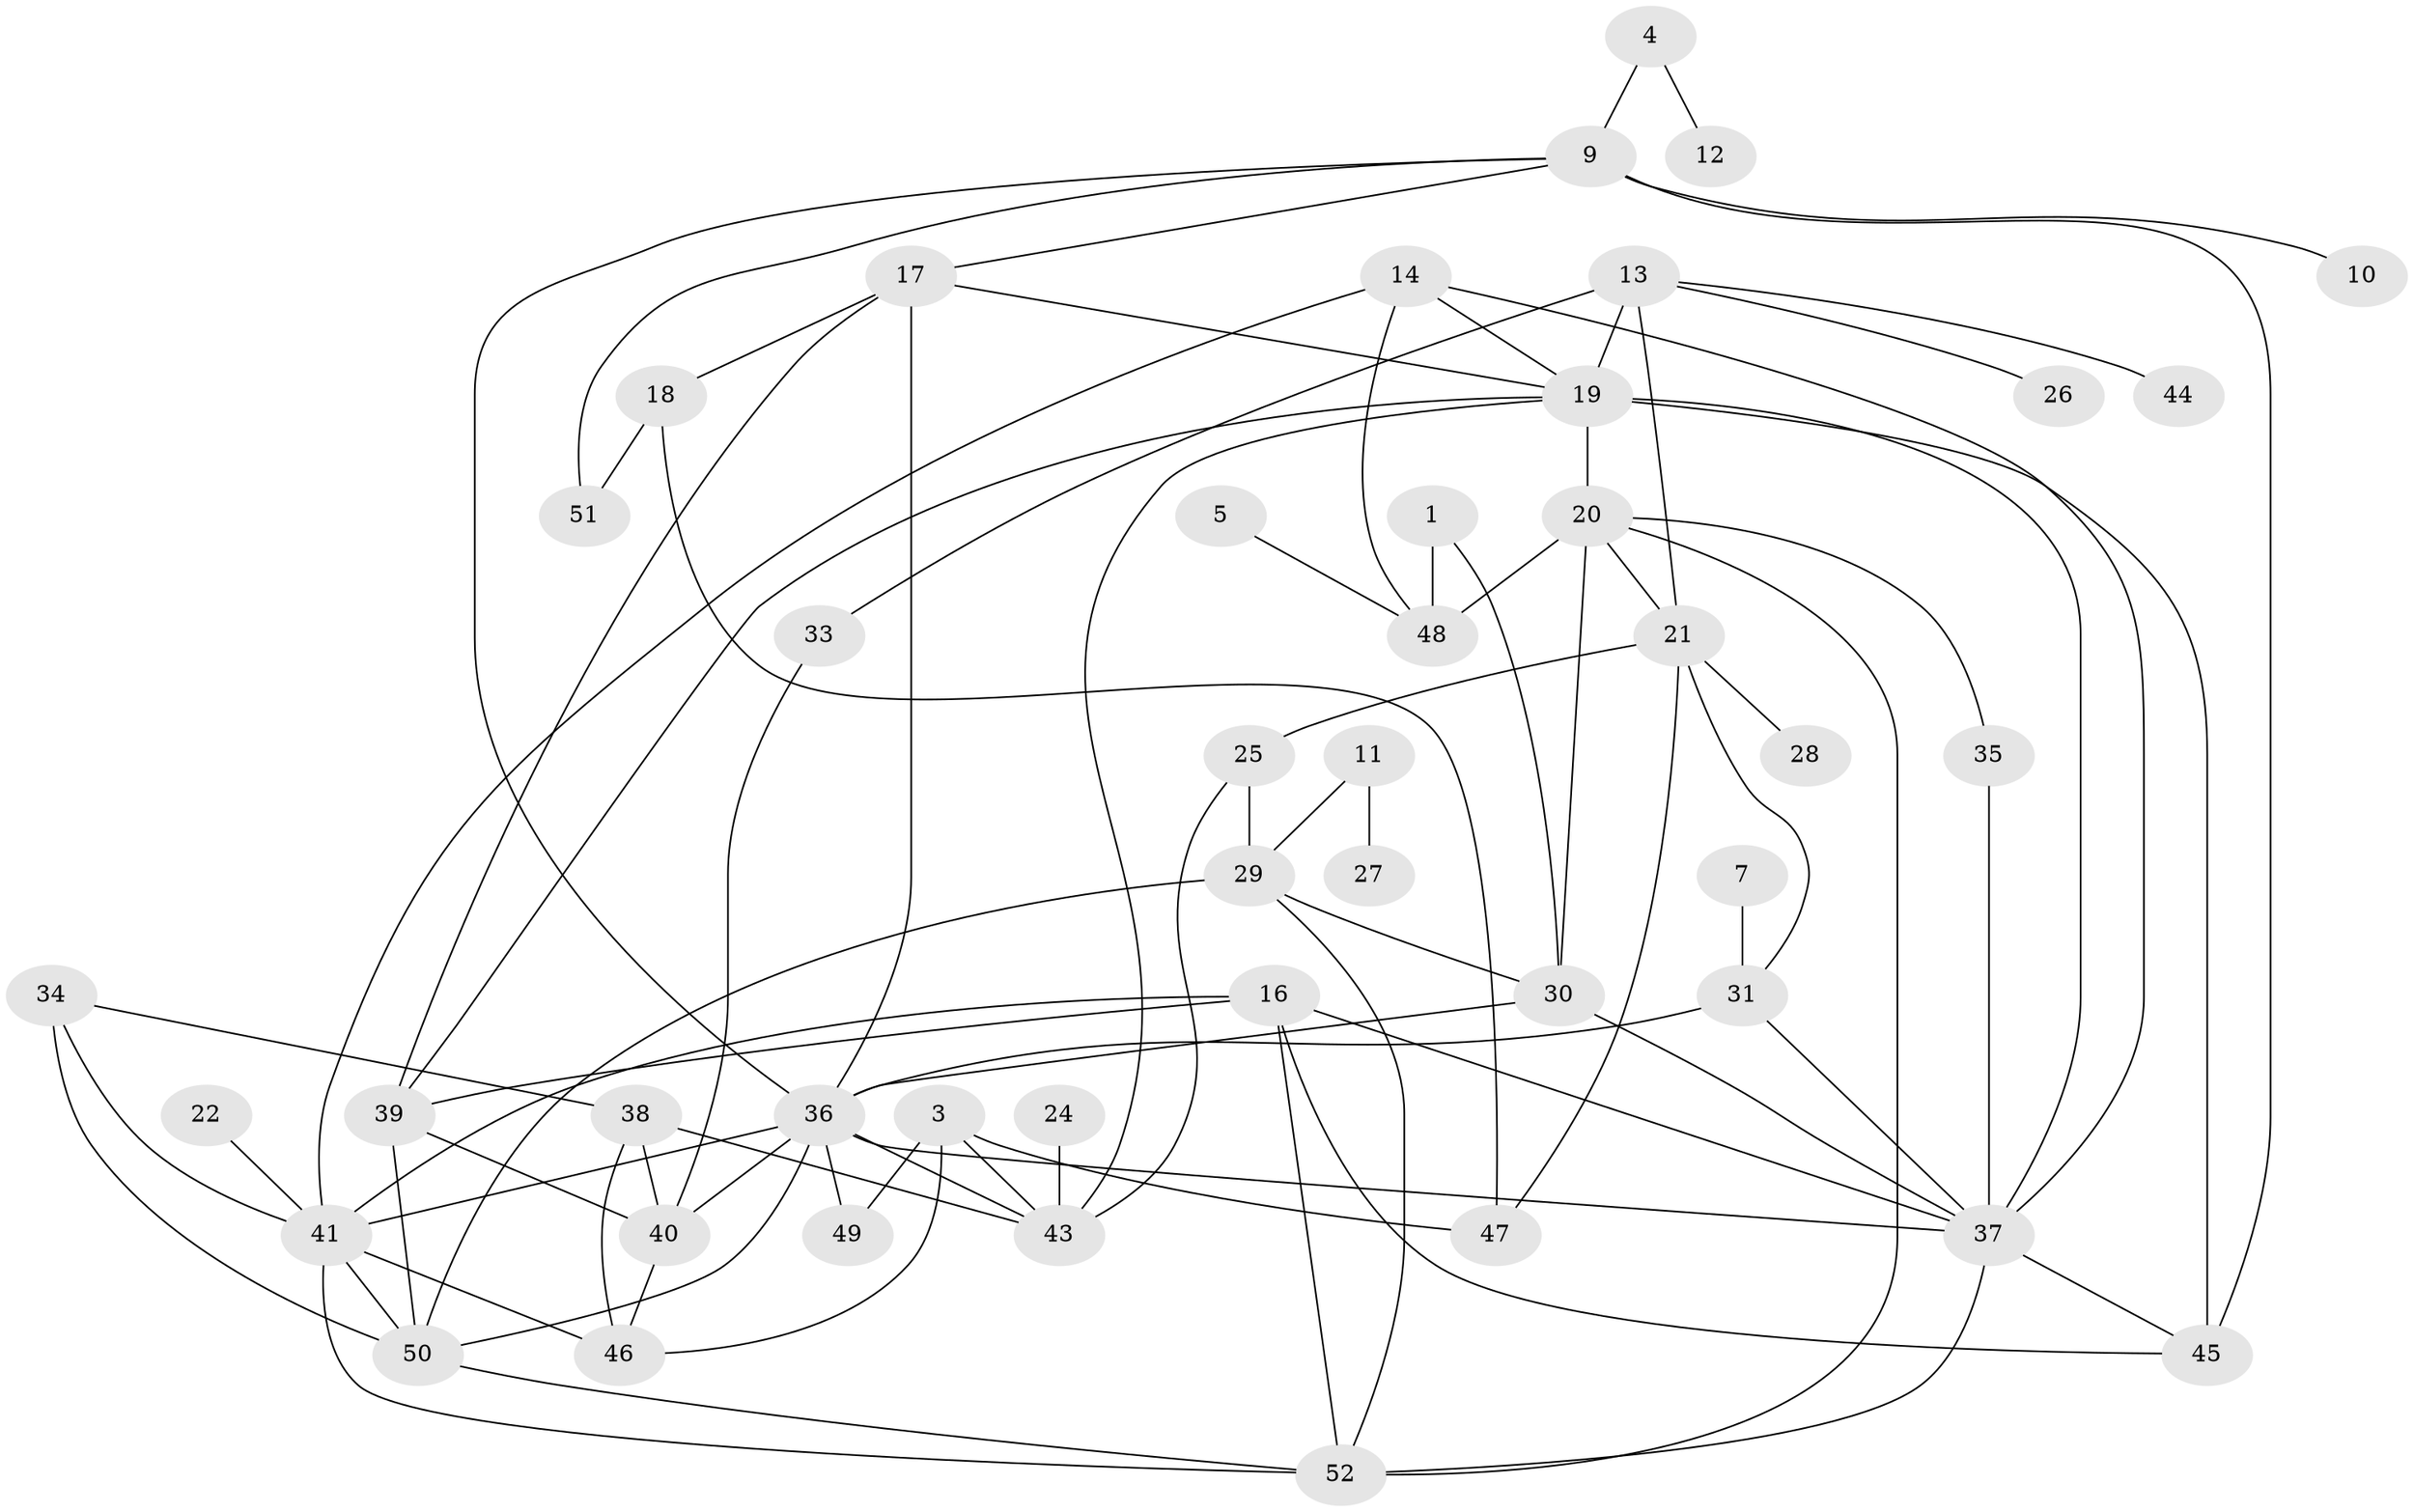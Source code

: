 // original degree distribution, {6: 0.05825242718446602, 3: 0.18446601941747573, 5: 0.11650485436893204, 2: 0.27184466019417475, 4: 0.18446601941747573, 0: 0.06796116504854369, 1: 0.08737864077669903, 8: 0.009708737864077669, 7: 0.019417475728155338}
// Generated by graph-tools (version 1.1) at 2025/00/03/09/25 03:00:48]
// undirected, 45 vertices, 85 edges
graph export_dot {
graph [start="1"]
  node [color=gray90,style=filled];
  1;
  3;
  4;
  5;
  7;
  9;
  10;
  11;
  12;
  13;
  14;
  16;
  17;
  18;
  19;
  20;
  21;
  22;
  24;
  25;
  26;
  27;
  28;
  29;
  30;
  31;
  33;
  34;
  35;
  36;
  37;
  38;
  39;
  40;
  41;
  43;
  44;
  45;
  46;
  47;
  48;
  49;
  50;
  51;
  52;
  1 -- 30 [weight=1.0];
  1 -- 48 [weight=2.0];
  3 -- 43 [weight=1.0];
  3 -- 46 [weight=1.0];
  3 -- 47 [weight=1.0];
  3 -- 49 [weight=1.0];
  4 -- 9 [weight=1.0];
  4 -- 12 [weight=1.0];
  5 -- 48 [weight=1.0];
  7 -- 31 [weight=1.0];
  9 -- 10 [weight=1.0];
  9 -- 17 [weight=1.0];
  9 -- 36 [weight=1.0];
  9 -- 45 [weight=2.0];
  9 -- 51 [weight=1.0];
  11 -- 27 [weight=1.0];
  11 -- 29 [weight=1.0];
  13 -- 19 [weight=2.0];
  13 -- 21 [weight=1.0];
  13 -- 26 [weight=1.0];
  13 -- 33 [weight=1.0];
  13 -- 44 [weight=1.0];
  14 -- 19 [weight=1.0];
  14 -- 37 [weight=1.0];
  14 -- 41 [weight=1.0];
  14 -- 48 [weight=1.0];
  16 -- 37 [weight=1.0];
  16 -- 39 [weight=1.0];
  16 -- 41 [weight=2.0];
  16 -- 45 [weight=1.0];
  16 -- 52 [weight=1.0];
  17 -- 18 [weight=1.0];
  17 -- 19 [weight=1.0];
  17 -- 36 [weight=1.0];
  17 -- 39 [weight=1.0];
  18 -- 47 [weight=1.0];
  18 -- 51 [weight=1.0];
  19 -- 20 [weight=1.0];
  19 -- 37 [weight=2.0];
  19 -- 39 [weight=1.0];
  19 -- 43 [weight=1.0];
  19 -- 45 [weight=1.0];
  20 -- 21 [weight=1.0];
  20 -- 30 [weight=2.0];
  20 -- 35 [weight=1.0];
  20 -- 48 [weight=2.0];
  20 -- 52 [weight=1.0];
  21 -- 25 [weight=2.0];
  21 -- 28 [weight=1.0];
  21 -- 31 [weight=1.0];
  21 -- 47 [weight=1.0];
  22 -- 41 [weight=2.0];
  24 -- 43 [weight=2.0];
  25 -- 29 [weight=1.0];
  25 -- 43 [weight=2.0];
  29 -- 30 [weight=1.0];
  29 -- 50 [weight=1.0];
  29 -- 52 [weight=2.0];
  30 -- 36 [weight=1.0];
  30 -- 37 [weight=1.0];
  31 -- 36 [weight=2.0];
  31 -- 37 [weight=1.0];
  33 -- 40 [weight=1.0];
  34 -- 38 [weight=1.0];
  34 -- 41 [weight=1.0];
  34 -- 50 [weight=3.0];
  35 -- 37 [weight=1.0];
  36 -- 37 [weight=2.0];
  36 -- 40 [weight=2.0];
  36 -- 41 [weight=3.0];
  36 -- 43 [weight=1.0];
  36 -- 49 [weight=1.0];
  36 -- 50 [weight=1.0];
  37 -- 45 [weight=1.0];
  37 -- 52 [weight=1.0];
  38 -- 40 [weight=1.0];
  38 -- 43 [weight=1.0];
  38 -- 46 [weight=1.0];
  39 -- 40 [weight=2.0];
  39 -- 50 [weight=1.0];
  40 -- 46 [weight=1.0];
  41 -- 46 [weight=1.0];
  41 -- 50 [weight=2.0];
  41 -- 52 [weight=2.0];
  50 -- 52 [weight=1.0];
}
